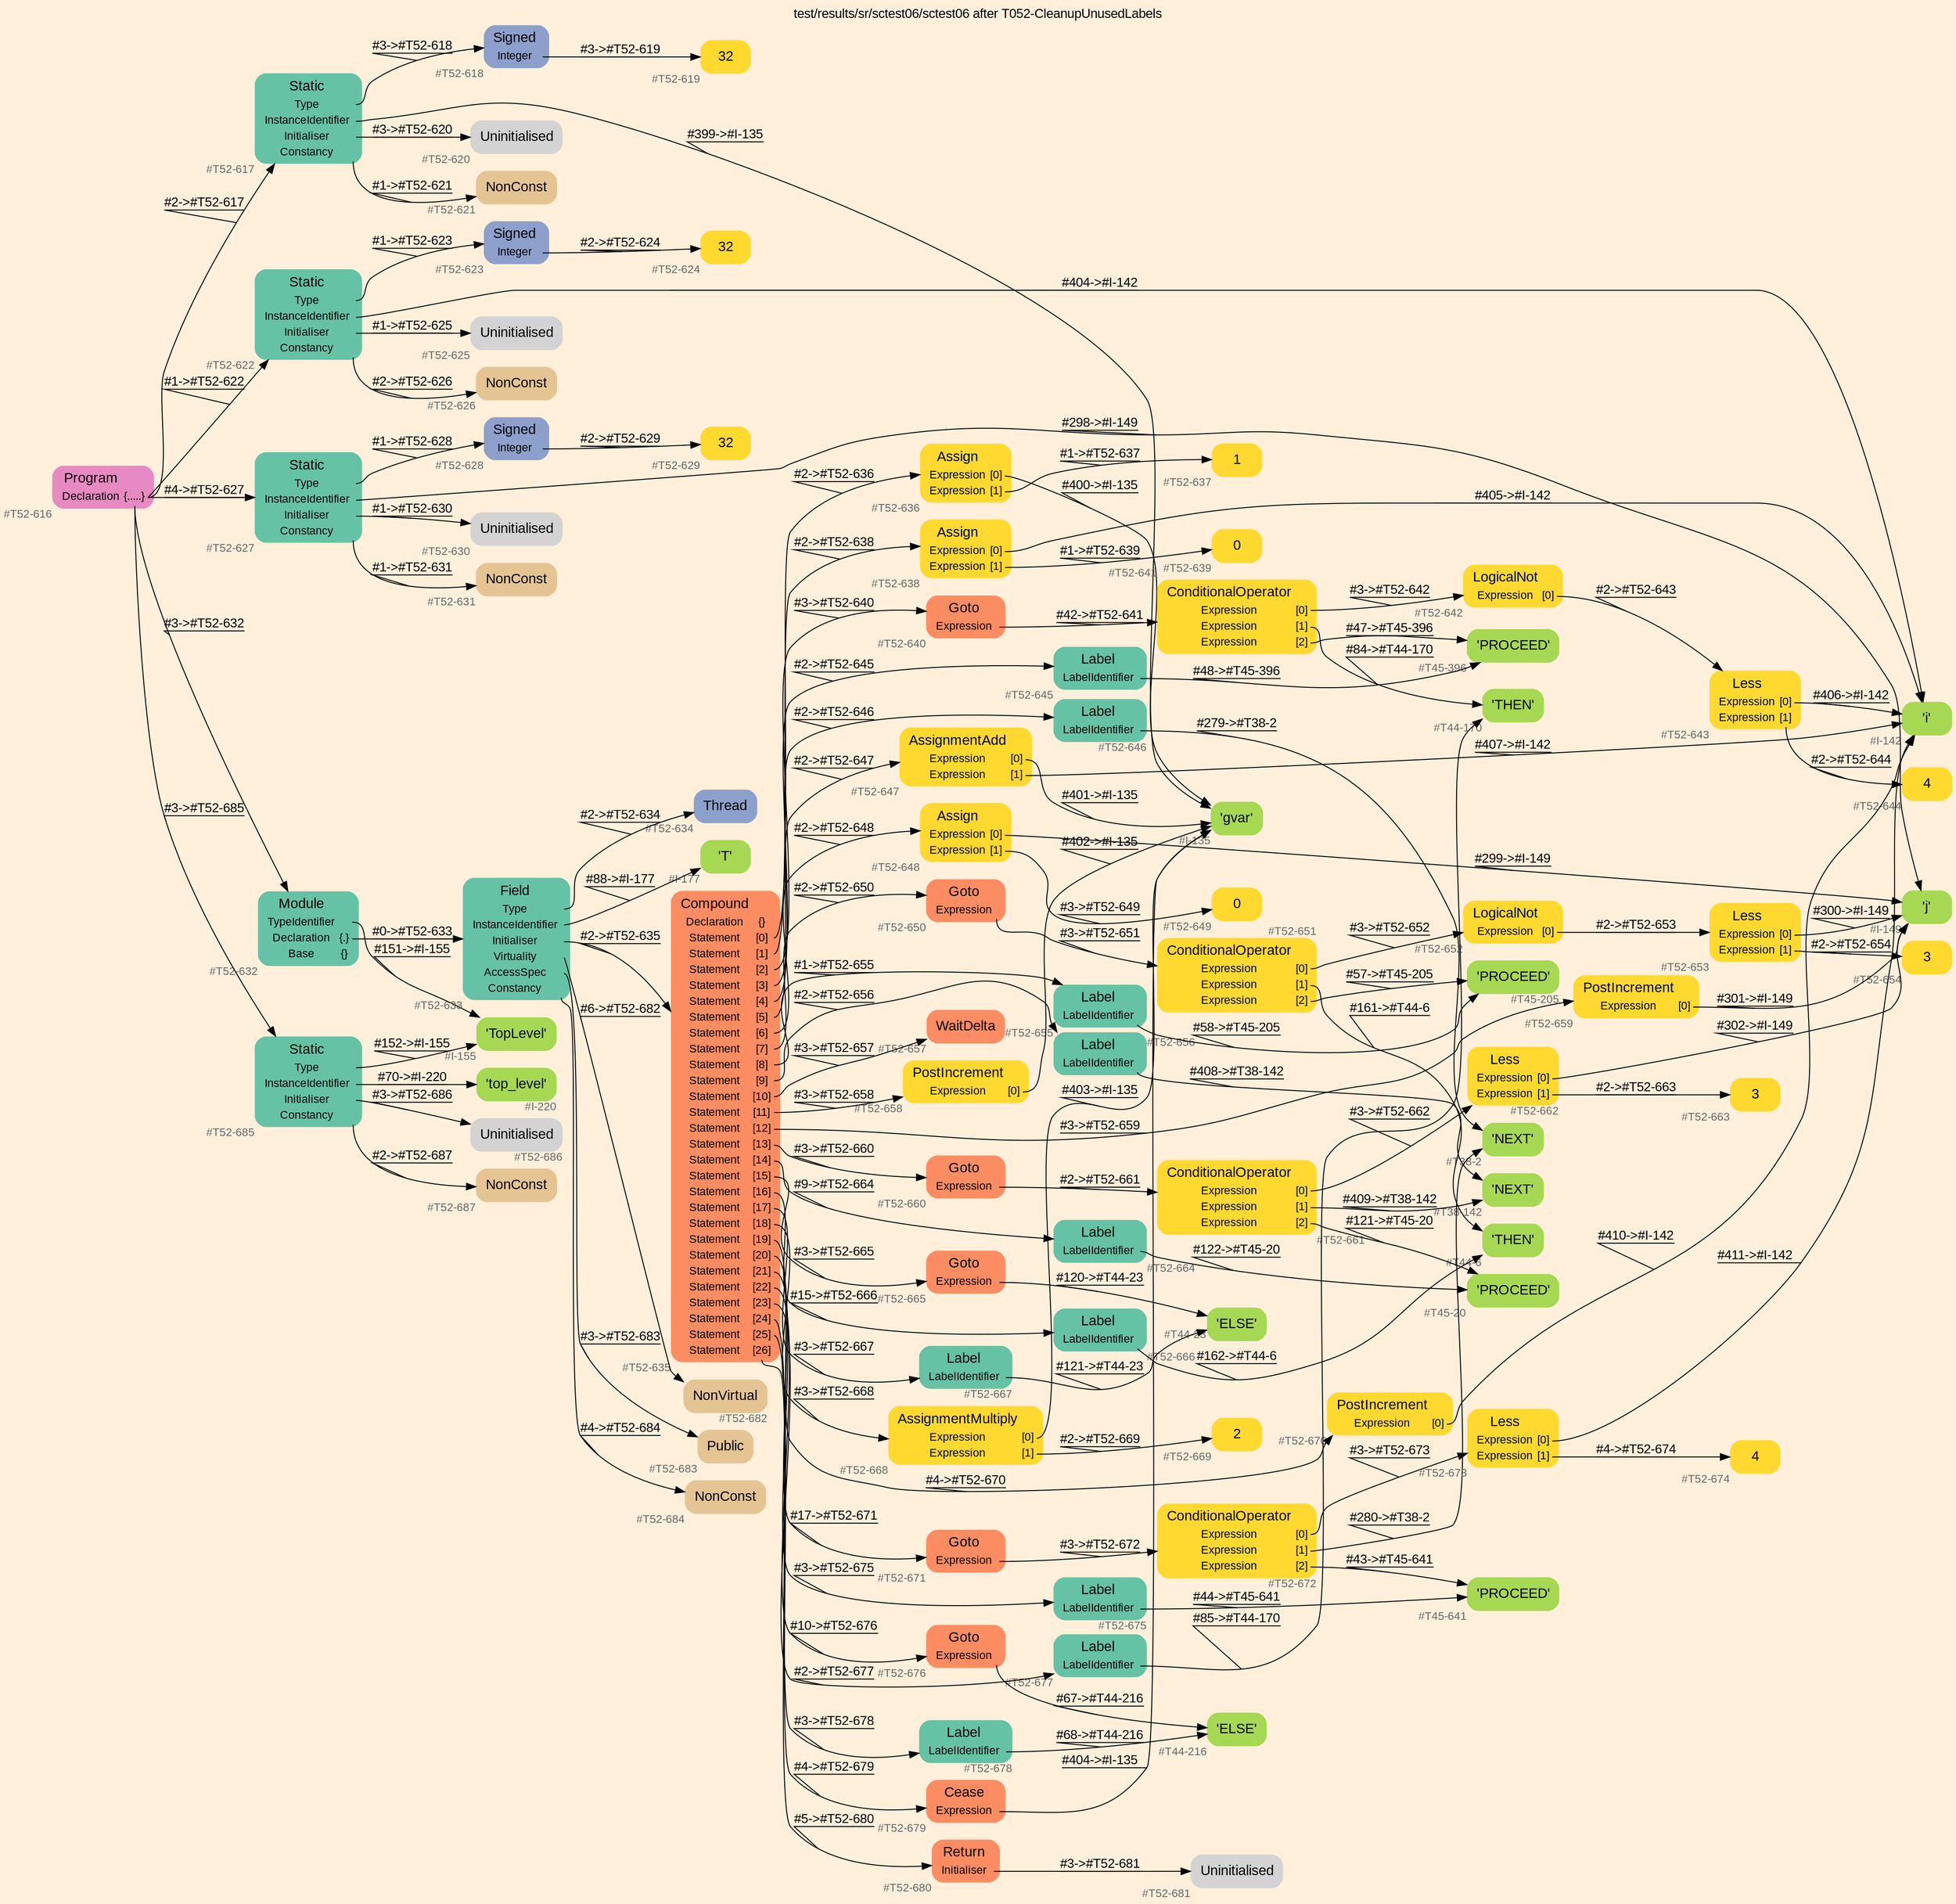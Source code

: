 digraph "test/results/sr/sctest06/sctest06 after T052-CleanupUnusedLabels" {
label = "test/results/sr/sctest06/sctest06 after T052-CleanupUnusedLabels"
labelloc = t
graph [
    rankdir = "LR"
    ranksep = 0.3
    bgcolor = antiquewhite1
    color = black
    fontcolor = black
    fontname = "Arial"
];
node [
    fontname = "Arial"
];
edge [
    fontname = "Arial"
];

// -------------------- node figure --------------------
// -------- block #T52-616 ----------
"#T52-616" [
    fillcolor = "/set28/4"
    xlabel = "#T52-616"
    fontsize = "12"
    fontcolor = grey40
    shape = "plaintext"
    label = <<TABLE BORDER="0" CELLBORDER="0" CELLSPACING="0">
     <TR><TD><FONT COLOR="black" POINT-SIZE="15">Program</FONT></TD></TR>
     <TR><TD><FONT COLOR="black" POINT-SIZE="12">Declaration</FONT></TD><TD PORT="port0"><FONT COLOR="black" POINT-SIZE="12">{.....}</FONT></TD></TR>
    </TABLE>>
    style = "rounded,filled"
];

// -------- block #T52-617 ----------
"#T52-617" [
    fillcolor = "/set28/1"
    xlabel = "#T52-617"
    fontsize = "12"
    fontcolor = grey40
    shape = "plaintext"
    label = <<TABLE BORDER="0" CELLBORDER="0" CELLSPACING="0">
     <TR><TD><FONT COLOR="black" POINT-SIZE="15">Static</FONT></TD></TR>
     <TR><TD><FONT COLOR="black" POINT-SIZE="12">Type</FONT></TD><TD PORT="port0"></TD></TR>
     <TR><TD><FONT COLOR="black" POINT-SIZE="12">InstanceIdentifier</FONT></TD><TD PORT="port1"></TD></TR>
     <TR><TD><FONT COLOR="black" POINT-SIZE="12">Initialiser</FONT></TD><TD PORT="port2"></TD></TR>
     <TR><TD><FONT COLOR="black" POINT-SIZE="12">Constancy</FONT></TD><TD PORT="port3"></TD></TR>
    </TABLE>>
    style = "rounded,filled"
];

// -------- block #T52-618 ----------
"#T52-618" [
    fillcolor = "/set28/3"
    xlabel = "#T52-618"
    fontsize = "12"
    fontcolor = grey40
    shape = "plaintext"
    label = <<TABLE BORDER="0" CELLBORDER="0" CELLSPACING="0">
     <TR><TD><FONT COLOR="black" POINT-SIZE="15">Signed</FONT></TD></TR>
     <TR><TD><FONT COLOR="black" POINT-SIZE="12">Integer</FONT></TD><TD PORT="port0"></TD></TR>
    </TABLE>>
    style = "rounded,filled"
];

// -------- block #T52-619 ----------
"#T52-619" [
    fillcolor = "/set28/6"
    xlabel = "#T52-619"
    fontsize = "12"
    fontcolor = grey40
    shape = "plaintext"
    label = <<TABLE BORDER="0" CELLBORDER="0" CELLSPACING="0">
     <TR><TD><FONT COLOR="black" POINT-SIZE="15">32</FONT></TD></TR>
    </TABLE>>
    style = "rounded,filled"
];

// -------- block #I-135 ----------
"#I-135" [
    fillcolor = "/set28/5"
    xlabel = "#I-135"
    fontsize = "12"
    fontcolor = grey40
    shape = "plaintext"
    label = <<TABLE BORDER="0" CELLBORDER="0" CELLSPACING="0">
     <TR><TD><FONT COLOR="black" POINT-SIZE="15">'gvar'</FONT></TD></TR>
    </TABLE>>
    style = "rounded,filled"
];

// -------- block #T52-620 ----------
"#T52-620" [
    xlabel = "#T52-620"
    fontsize = "12"
    fontcolor = grey40
    shape = "plaintext"
    label = <<TABLE BORDER="0" CELLBORDER="0" CELLSPACING="0">
     <TR><TD><FONT COLOR="black" POINT-SIZE="15">Uninitialised</FONT></TD></TR>
    </TABLE>>
    style = "rounded,filled"
];

// -------- block #T52-621 ----------
"#T52-621" [
    fillcolor = "/set28/7"
    xlabel = "#T52-621"
    fontsize = "12"
    fontcolor = grey40
    shape = "plaintext"
    label = <<TABLE BORDER="0" CELLBORDER="0" CELLSPACING="0">
     <TR><TD><FONT COLOR="black" POINT-SIZE="15">NonConst</FONT></TD></TR>
    </TABLE>>
    style = "rounded,filled"
];

// -------- block #T52-622 ----------
"#T52-622" [
    fillcolor = "/set28/1"
    xlabel = "#T52-622"
    fontsize = "12"
    fontcolor = grey40
    shape = "plaintext"
    label = <<TABLE BORDER="0" CELLBORDER="0" CELLSPACING="0">
     <TR><TD><FONT COLOR="black" POINT-SIZE="15">Static</FONT></TD></TR>
     <TR><TD><FONT COLOR="black" POINT-SIZE="12">Type</FONT></TD><TD PORT="port0"></TD></TR>
     <TR><TD><FONT COLOR="black" POINT-SIZE="12">InstanceIdentifier</FONT></TD><TD PORT="port1"></TD></TR>
     <TR><TD><FONT COLOR="black" POINT-SIZE="12">Initialiser</FONT></TD><TD PORT="port2"></TD></TR>
     <TR><TD><FONT COLOR="black" POINT-SIZE="12">Constancy</FONT></TD><TD PORT="port3"></TD></TR>
    </TABLE>>
    style = "rounded,filled"
];

// -------- block #T52-623 ----------
"#T52-623" [
    fillcolor = "/set28/3"
    xlabel = "#T52-623"
    fontsize = "12"
    fontcolor = grey40
    shape = "plaintext"
    label = <<TABLE BORDER="0" CELLBORDER="0" CELLSPACING="0">
     <TR><TD><FONT COLOR="black" POINT-SIZE="15">Signed</FONT></TD></TR>
     <TR><TD><FONT COLOR="black" POINT-SIZE="12">Integer</FONT></TD><TD PORT="port0"></TD></TR>
    </TABLE>>
    style = "rounded,filled"
];

// -------- block #T52-624 ----------
"#T52-624" [
    fillcolor = "/set28/6"
    xlabel = "#T52-624"
    fontsize = "12"
    fontcolor = grey40
    shape = "plaintext"
    label = <<TABLE BORDER="0" CELLBORDER="0" CELLSPACING="0">
     <TR><TD><FONT COLOR="black" POINT-SIZE="15">32</FONT></TD></TR>
    </TABLE>>
    style = "rounded,filled"
];

// -------- block #I-142 ----------
"#I-142" [
    fillcolor = "/set28/5"
    xlabel = "#I-142"
    fontsize = "12"
    fontcolor = grey40
    shape = "plaintext"
    label = <<TABLE BORDER="0" CELLBORDER="0" CELLSPACING="0">
     <TR><TD><FONT COLOR="black" POINT-SIZE="15">'i'</FONT></TD></TR>
    </TABLE>>
    style = "rounded,filled"
];

// -------- block #T52-625 ----------
"#T52-625" [
    xlabel = "#T52-625"
    fontsize = "12"
    fontcolor = grey40
    shape = "plaintext"
    label = <<TABLE BORDER="0" CELLBORDER="0" CELLSPACING="0">
     <TR><TD><FONT COLOR="black" POINT-SIZE="15">Uninitialised</FONT></TD></TR>
    </TABLE>>
    style = "rounded,filled"
];

// -------- block #T52-626 ----------
"#T52-626" [
    fillcolor = "/set28/7"
    xlabel = "#T52-626"
    fontsize = "12"
    fontcolor = grey40
    shape = "plaintext"
    label = <<TABLE BORDER="0" CELLBORDER="0" CELLSPACING="0">
     <TR><TD><FONT COLOR="black" POINT-SIZE="15">NonConst</FONT></TD></TR>
    </TABLE>>
    style = "rounded,filled"
];

// -------- block #T52-627 ----------
"#T52-627" [
    fillcolor = "/set28/1"
    xlabel = "#T52-627"
    fontsize = "12"
    fontcolor = grey40
    shape = "plaintext"
    label = <<TABLE BORDER="0" CELLBORDER="0" CELLSPACING="0">
     <TR><TD><FONT COLOR="black" POINT-SIZE="15">Static</FONT></TD></TR>
     <TR><TD><FONT COLOR="black" POINT-SIZE="12">Type</FONT></TD><TD PORT="port0"></TD></TR>
     <TR><TD><FONT COLOR="black" POINT-SIZE="12">InstanceIdentifier</FONT></TD><TD PORT="port1"></TD></TR>
     <TR><TD><FONT COLOR="black" POINT-SIZE="12">Initialiser</FONT></TD><TD PORT="port2"></TD></TR>
     <TR><TD><FONT COLOR="black" POINT-SIZE="12">Constancy</FONT></TD><TD PORT="port3"></TD></TR>
    </TABLE>>
    style = "rounded,filled"
];

// -------- block #T52-628 ----------
"#T52-628" [
    fillcolor = "/set28/3"
    xlabel = "#T52-628"
    fontsize = "12"
    fontcolor = grey40
    shape = "plaintext"
    label = <<TABLE BORDER="0" CELLBORDER="0" CELLSPACING="0">
     <TR><TD><FONT COLOR="black" POINT-SIZE="15">Signed</FONT></TD></TR>
     <TR><TD><FONT COLOR="black" POINT-SIZE="12">Integer</FONT></TD><TD PORT="port0"></TD></TR>
    </TABLE>>
    style = "rounded,filled"
];

// -------- block #T52-629 ----------
"#T52-629" [
    fillcolor = "/set28/6"
    xlabel = "#T52-629"
    fontsize = "12"
    fontcolor = grey40
    shape = "plaintext"
    label = <<TABLE BORDER="0" CELLBORDER="0" CELLSPACING="0">
     <TR><TD><FONT COLOR="black" POINT-SIZE="15">32</FONT></TD></TR>
    </TABLE>>
    style = "rounded,filled"
];

// -------- block #I-149 ----------
"#I-149" [
    fillcolor = "/set28/5"
    xlabel = "#I-149"
    fontsize = "12"
    fontcolor = grey40
    shape = "plaintext"
    label = <<TABLE BORDER="0" CELLBORDER="0" CELLSPACING="0">
     <TR><TD><FONT COLOR="black" POINT-SIZE="15">'j'</FONT></TD></TR>
    </TABLE>>
    style = "rounded,filled"
];

// -------- block #T52-630 ----------
"#T52-630" [
    xlabel = "#T52-630"
    fontsize = "12"
    fontcolor = grey40
    shape = "plaintext"
    label = <<TABLE BORDER="0" CELLBORDER="0" CELLSPACING="0">
     <TR><TD><FONT COLOR="black" POINT-SIZE="15">Uninitialised</FONT></TD></TR>
    </TABLE>>
    style = "rounded,filled"
];

// -------- block #T52-631 ----------
"#T52-631" [
    fillcolor = "/set28/7"
    xlabel = "#T52-631"
    fontsize = "12"
    fontcolor = grey40
    shape = "plaintext"
    label = <<TABLE BORDER="0" CELLBORDER="0" CELLSPACING="0">
     <TR><TD><FONT COLOR="black" POINT-SIZE="15">NonConst</FONT></TD></TR>
    </TABLE>>
    style = "rounded,filled"
];

// -------- block #T52-632 ----------
"#T52-632" [
    fillcolor = "/set28/1"
    xlabel = "#T52-632"
    fontsize = "12"
    fontcolor = grey40
    shape = "plaintext"
    label = <<TABLE BORDER="0" CELLBORDER="0" CELLSPACING="0">
     <TR><TD><FONT COLOR="black" POINT-SIZE="15">Module</FONT></TD></TR>
     <TR><TD><FONT COLOR="black" POINT-SIZE="12">TypeIdentifier</FONT></TD><TD PORT="port0"></TD></TR>
     <TR><TD><FONT COLOR="black" POINT-SIZE="12">Declaration</FONT></TD><TD PORT="port1"><FONT COLOR="black" POINT-SIZE="12">{.}</FONT></TD></TR>
     <TR><TD><FONT COLOR="black" POINT-SIZE="12">Base</FONT></TD><TD PORT="port2"><FONT COLOR="black" POINT-SIZE="12">{}</FONT></TD></TR>
    </TABLE>>
    style = "rounded,filled"
];

// -------- block #I-155 ----------
"#I-155" [
    fillcolor = "/set28/5"
    xlabel = "#I-155"
    fontsize = "12"
    fontcolor = grey40
    shape = "plaintext"
    label = <<TABLE BORDER="0" CELLBORDER="0" CELLSPACING="0">
     <TR><TD><FONT COLOR="black" POINT-SIZE="15">'TopLevel'</FONT></TD></TR>
    </TABLE>>
    style = "rounded,filled"
];

// -------- block #T52-633 ----------
"#T52-633" [
    fillcolor = "/set28/1"
    xlabel = "#T52-633"
    fontsize = "12"
    fontcolor = grey40
    shape = "plaintext"
    label = <<TABLE BORDER="0" CELLBORDER="0" CELLSPACING="0">
     <TR><TD><FONT COLOR="black" POINT-SIZE="15">Field</FONT></TD></TR>
     <TR><TD><FONT COLOR="black" POINT-SIZE="12">Type</FONT></TD><TD PORT="port0"></TD></TR>
     <TR><TD><FONT COLOR="black" POINT-SIZE="12">InstanceIdentifier</FONT></TD><TD PORT="port1"></TD></TR>
     <TR><TD><FONT COLOR="black" POINT-SIZE="12">Initialiser</FONT></TD><TD PORT="port2"></TD></TR>
     <TR><TD><FONT COLOR="black" POINT-SIZE="12">Virtuality</FONT></TD><TD PORT="port3"></TD></TR>
     <TR><TD><FONT COLOR="black" POINT-SIZE="12">AccessSpec</FONT></TD><TD PORT="port4"></TD></TR>
     <TR><TD><FONT COLOR="black" POINT-SIZE="12">Constancy</FONT></TD><TD PORT="port5"></TD></TR>
    </TABLE>>
    style = "rounded,filled"
];

// -------- block #T52-634 ----------
"#T52-634" [
    fillcolor = "/set28/3"
    xlabel = "#T52-634"
    fontsize = "12"
    fontcolor = grey40
    shape = "plaintext"
    label = <<TABLE BORDER="0" CELLBORDER="0" CELLSPACING="0">
     <TR><TD><FONT COLOR="black" POINT-SIZE="15">Thread</FONT></TD></TR>
    </TABLE>>
    style = "rounded,filled"
];

// -------- block #I-177 ----------
"#I-177" [
    fillcolor = "/set28/5"
    xlabel = "#I-177"
    fontsize = "12"
    fontcolor = grey40
    shape = "plaintext"
    label = <<TABLE BORDER="0" CELLBORDER="0" CELLSPACING="0">
     <TR><TD><FONT COLOR="black" POINT-SIZE="15">'T'</FONT></TD></TR>
    </TABLE>>
    style = "rounded,filled"
];

// -------- block #T52-635 ----------
"#T52-635" [
    fillcolor = "/set28/2"
    xlabel = "#T52-635"
    fontsize = "12"
    fontcolor = grey40
    shape = "plaintext"
    label = <<TABLE BORDER="0" CELLBORDER="0" CELLSPACING="0">
     <TR><TD><FONT COLOR="black" POINT-SIZE="15">Compound</FONT></TD></TR>
     <TR><TD><FONT COLOR="black" POINT-SIZE="12">Declaration</FONT></TD><TD PORT="port0"><FONT COLOR="black" POINT-SIZE="12">{}</FONT></TD></TR>
     <TR><TD><FONT COLOR="black" POINT-SIZE="12">Statement</FONT></TD><TD PORT="port1"><FONT COLOR="black" POINT-SIZE="12">[0]</FONT></TD></TR>
     <TR><TD><FONT COLOR="black" POINT-SIZE="12">Statement</FONT></TD><TD PORT="port2"><FONT COLOR="black" POINT-SIZE="12">[1]</FONT></TD></TR>
     <TR><TD><FONT COLOR="black" POINT-SIZE="12">Statement</FONT></TD><TD PORT="port3"><FONT COLOR="black" POINT-SIZE="12">[2]</FONT></TD></TR>
     <TR><TD><FONT COLOR="black" POINT-SIZE="12">Statement</FONT></TD><TD PORT="port4"><FONT COLOR="black" POINT-SIZE="12">[3]</FONT></TD></TR>
     <TR><TD><FONT COLOR="black" POINT-SIZE="12">Statement</FONT></TD><TD PORT="port5"><FONT COLOR="black" POINT-SIZE="12">[4]</FONT></TD></TR>
     <TR><TD><FONT COLOR="black" POINT-SIZE="12">Statement</FONT></TD><TD PORT="port6"><FONT COLOR="black" POINT-SIZE="12">[5]</FONT></TD></TR>
     <TR><TD><FONT COLOR="black" POINT-SIZE="12">Statement</FONT></TD><TD PORT="port7"><FONT COLOR="black" POINT-SIZE="12">[6]</FONT></TD></TR>
     <TR><TD><FONT COLOR="black" POINT-SIZE="12">Statement</FONT></TD><TD PORT="port8"><FONT COLOR="black" POINT-SIZE="12">[7]</FONT></TD></TR>
     <TR><TD><FONT COLOR="black" POINT-SIZE="12">Statement</FONT></TD><TD PORT="port9"><FONT COLOR="black" POINT-SIZE="12">[8]</FONT></TD></TR>
     <TR><TD><FONT COLOR="black" POINT-SIZE="12">Statement</FONT></TD><TD PORT="port10"><FONT COLOR="black" POINT-SIZE="12">[9]</FONT></TD></TR>
     <TR><TD><FONT COLOR="black" POINT-SIZE="12">Statement</FONT></TD><TD PORT="port11"><FONT COLOR="black" POINT-SIZE="12">[10]</FONT></TD></TR>
     <TR><TD><FONT COLOR="black" POINT-SIZE="12">Statement</FONT></TD><TD PORT="port12"><FONT COLOR="black" POINT-SIZE="12">[11]</FONT></TD></TR>
     <TR><TD><FONT COLOR="black" POINT-SIZE="12">Statement</FONT></TD><TD PORT="port13"><FONT COLOR="black" POINT-SIZE="12">[12]</FONT></TD></TR>
     <TR><TD><FONT COLOR="black" POINT-SIZE="12">Statement</FONT></TD><TD PORT="port14"><FONT COLOR="black" POINT-SIZE="12">[13]</FONT></TD></TR>
     <TR><TD><FONT COLOR="black" POINT-SIZE="12">Statement</FONT></TD><TD PORT="port15"><FONT COLOR="black" POINT-SIZE="12">[14]</FONT></TD></TR>
     <TR><TD><FONT COLOR="black" POINT-SIZE="12">Statement</FONT></TD><TD PORT="port16"><FONT COLOR="black" POINT-SIZE="12">[15]</FONT></TD></TR>
     <TR><TD><FONT COLOR="black" POINT-SIZE="12">Statement</FONT></TD><TD PORT="port17"><FONT COLOR="black" POINT-SIZE="12">[16]</FONT></TD></TR>
     <TR><TD><FONT COLOR="black" POINT-SIZE="12">Statement</FONT></TD><TD PORT="port18"><FONT COLOR="black" POINT-SIZE="12">[17]</FONT></TD></TR>
     <TR><TD><FONT COLOR="black" POINT-SIZE="12">Statement</FONT></TD><TD PORT="port19"><FONT COLOR="black" POINT-SIZE="12">[18]</FONT></TD></TR>
     <TR><TD><FONT COLOR="black" POINT-SIZE="12">Statement</FONT></TD><TD PORT="port20"><FONT COLOR="black" POINT-SIZE="12">[19]</FONT></TD></TR>
     <TR><TD><FONT COLOR="black" POINT-SIZE="12">Statement</FONT></TD><TD PORT="port21"><FONT COLOR="black" POINT-SIZE="12">[20]</FONT></TD></TR>
     <TR><TD><FONT COLOR="black" POINT-SIZE="12">Statement</FONT></TD><TD PORT="port22"><FONT COLOR="black" POINT-SIZE="12">[21]</FONT></TD></TR>
     <TR><TD><FONT COLOR="black" POINT-SIZE="12">Statement</FONT></TD><TD PORT="port23"><FONT COLOR="black" POINT-SIZE="12">[22]</FONT></TD></TR>
     <TR><TD><FONT COLOR="black" POINT-SIZE="12">Statement</FONT></TD><TD PORT="port24"><FONT COLOR="black" POINT-SIZE="12">[23]</FONT></TD></TR>
     <TR><TD><FONT COLOR="black" POINT-SIZE="12">Statement</FONT></TD><TD PORT="port25"><FONT COLOR="black" POINT-SIZE="12">[24]</FONT></TD></TR>
     <TR><TD><FONT COLOR="black" POINT-SIZE="12">Statement</FONT></TD><TD PORT="port26"><FONT COLOR="black" POINT-SIZE="12">[25]</FONT></TD></TR>
     <TR><TD><FONT COLOR="black" POINT-SIZE="12">Statement</FONT></TD><TD PORT="port27"><FONT COLOR="black" POINT-SIZE="12">[26]</FONT></TD></TR>
    </TABLE>>
    style = "rounded,filled"
];

// -------- block #T52-636 ----------
"#T52-636" [
    fillcolor = "/set28/6"
    xlabel = "#T52-636"
    fontsize = "12"
    fontcolor = grey40
    shape = "plaintext"
    label = <<TABLE BORDER="0" CELLBORDER="0" CELLSPACING="0">
     <TR><TD><FONT COLOR="black" POINT-SIZE="15">Assign</FONT></TD></TR>
     <TR><TD><FONT COLOR="black" POINT-SIZE="12">Expression</FONT></TD><TD PORT="port0"><FONT COLOR="black" POINT-SIZE="12">[0]</FONT></TD></TR>
     <TR><TD><FONT COLOR="black" POINT-SIZE="12">Expression</FONT></TD><TD PORT="port1"><FONT COLOR="black" POINT-SIZE="12">[1]</FONT></TD></TR>
    </TABLE>>
    style = "rounded,filled"
];

// -------- block #T52-637 ----------
"#T52-637" [
    fillcolor = "/set28/6"
    xlabel = "#T52-637"
    fontsize = "12"
    fontcolor = grey40
    shape = "plaintext"
    label = <<TABLE BORDER="0" CELLBORDER="0" CELLSPACING="0">
     <TR><TD><FONT COLOR="black" POINT-SIZE="15">1</FONT></TD></TR>
    </TABLE>>
    style = "rounded,filled"
];

// -------- block #T52-638 ----------
"#T52-638" [
    fillcolor = "/set28/6"
    xlabel = "#T52-638"
    fontsize = "12"
    fontcolor = grey40
    shape = "plaintext"
    label = <<TABLE BORDER="0" CELLBORDER="0" CELLSPACING="0">
     <TR><TD><FONT COLOR="black" POINT-SIZE="15">Assign</FONT></TD></TR>
     <TR><TD><FONT COLOR="black" POINT-SIZE="12">Expression</FONT></TD><TD PORT="port0"><FONT COLOR="black" POINT-SIZE="12">[0]</FONT></TD></TR>
     <TR><TD><FONT COLOR="black" POINT-SIZE="12">Expression</FONT></TD><TD PORT="port1"><FONT COLOR="black" POINT-SIZE="12">[1]</FONT></TD></TR>
    </TABLE>>
    style = "rounded,filled"
];

// -------- block #T52-639 ----------
"#T52-639" [
    fillcolor = "/set28/6"
    xlabel = "#T52-639"
    fontsize = "12"
    fontcolor = grey40
    shape = "plaintext"
    label = <<TABLE BORDER="0" CELLBORDER="0" CELLSPACING="0">
     <TR><TD><FONT COLOR="black" POINT-SIZE="15">0</FONT></TD></TR>
    </TABLE>>
    style = "rounded,filled"
];

// -------- block #T52-640 ----------
"#T52-640" [
    fillcolor = "/set28/2"
    xlabel = "#T52-640"
    fontsize = "12"
    fontcolor = grey40
    shape = "plaintext"
    label = <<TABLE BORDER="0" CELLBORDER="0" CELLSPACING="0">
     <TR><TD><FONT COLOR="black" POINT-SIZE="15">Goto</FONT></TD></TR>
     <TR><TD><FONT COLOR="black" POINT-SIZE="12">Expression</FONT></TD><TD PORT="port0"></TD></TR>
    </TABLE>>
    style = "rounded,filled"
];

// -------- block #T52-641 ----------
"#T52-641" [
    fillcolor = "/set28/6"
    xlabel = "#T52-641"
    fontsize = "12"
    fontcolor = grey40
    shape = "plaintext"
    label = <<TABLE BORDER="0" CELLBORDER="0" CELLSPACING="0">
     <TR><TD><FONT COLOR="black" POINT-SIZE="15">ConditionalOperator</FONT></TD></TR>
     <TR><TD><FONT COLOR="black" POINT-SIZE="12">Expression</FONT></TD><TD PORT="port0"><FONT COLOR="black" POINT-SIZE="12">[0]</FONT></TD></TR>
     <TR><TD><FONT COLOR="black" POINT-SIZE="12">Expression</FONT></TD><TD PORT="port1"><FONT COLOR="black" POINT-SIZE="12">[1]</FONT></TD></TR>
     <TR><TD><FONT COLOR="black" POINT-SIZE="12">Expression</FONT></TD><TD PORT="port2"><FONT COLOR="black" POINT-SIZE="12">[2]</FONT></TD></TR>
    </TABLE>>
    style = "rounded,filled"
];

// -------- block #T52-642 ----------
"#T52-642" [
    fillcolor = "/set28/6"
    xlabel = "#T52-642"
    fontsize = "12"
    fontcolor = grey40
    shape = "plaintext"
    label = <<TABLE BORDER="0" CELLBORDER="0" CELLSPACING="0">
     <TR><TD><FONT COLOR="black" POINT-SIZE="15">LogicalNot</FONT></TD></TR>
     <TR><TD><FONT COLOR="black" POINT-SIZE="12">Expression</FONT></TD><TD PORT="port0"><FONT COLOR="black" POINT-SIZE="12">[0]</FONT></TD></TR>
    </TABLE>>
    style = "rounded,filled"
];

// -------- block #T52-643 ----------
"#T52-643" [
    fillcolor = "/set28/6"
    xlabel = "#T52-643"
    fontsize = "12"
    fontcolor = grey40
    shape = "plaintext"
    label = <<TABLE BORDER="0" CELLBORDER="0" CELLSPACING="0">
     <TR><TD><FONT COLOR="black" POINT-SIZE="15">Less</FONT></TD></TR>
     <TR><TD><FONT COLOR="black" POINT-SIZE="12">Expression</FONT></TD><TD PORT="port0"><FONT COLOR="black" POINT-SIZE="12">[0]</FONT></TD></TR>
     <TR><TD><FONT COLOR="black" POINT-SIZE="12">Expression</FONT></TD><TD PORT="port1"><FONT COLOR="black" POINT-SIZE="12">[1]</FONT></TD></TR>
    </TABLE>>
    style = "rounded,filled"
];

// -------- block #T52-644 ----------
"#T52-644" [
    fillcolor = "/set28/6"
    xlabel = "#T52-644"
    fontsize = "12"
    fontcolor = grey40
    shape = "plaintext"
    label = <<TABLE BORDER="0" CELLBORDER="0" CELLSPACING="0">
     <TR><TD><FONT COLOR="black" POINT-SIZE="15">4</FONT></TD></TR>
    </TABLE>>
    style = "rounded,filled"
];

// -------- block #T44-170 ----------
"#T44-170" [
    fillcolor = "/set28/5"
    xlabel = "#T44-170"
    fontsize = "12"
    fontcolor = grey40
    shape = "plaintext"
    label = <<TABLE BORDER="0" CELLBORDER="0" CELLSPACING="0">
     <TR><TD><FONT COLOR="black" POINT-SIZE="15">'THEN'</FONT></TD></TR>
    </TABLE>>
    style = "rounded,filled"
];

// -------- block #T45-396 ----------
"#T45-396" [
    fillcolor = "/set28/5"
    xlabel = "#T45-396"
    fontsize = "12"
    fontcolor = grey40
    shape = "plaintext"
    label = <<TABLE BORDER="0" CELLBORDER="0" CELLSPACING="0">
     <TR><TD><FONT COLOR="black" POINT-SIZE="15">'PROCEED'</FONT></TD></TR>
    </TABLE>>
    style = "rounded,filled"
];

// -------- block #T52-645 ----------
"#T52-645" [
    fillcolor = "/set28/1"
    xlabel = "#T52-645"
    fontsize = "12"
    fontcolor = grey40
    shape = "plaintext"
    label = <<TABLE BORDER="0" CELLBORDER="0" CELLSPACING="0">
     <TR><TD><FONT COLOR="black" POINT-SIZE="15">Label</FONT></TD></TR>
     <TR><TD><FONT COLOR="black" POINT-SIZE="12">LabelIdentifier</FONT></TD><TD PORT="port0"></TD></TR>
    </TABLE>>
    style = "rounded,filled"
];

// -------- block #T52-646 ----------
"#T52-646" [
    fillcolor = "/set28/1"
    xlabel = "#T52-646"
    fontsize = "12"
    fontcolor = grey40
    shape = "plaintext"
    label = <<TABLE BORDER="0" CELLBORDER="0" CELLSPACING="0">
     <TR><TD><FONT COLOR="black" POINT-SIZE="15">Label</FONT></TD></TR>
     <TR><TD><FONT COLOR="black" POINT-SIZE="12">LabelIdentifier</FONT></TD><TD PORT="port0"></TD></TR>
    </TABLE>>
    style = "rounded,filled"
];

// -------- block #T38-2 ----------
"#T38-2" [
    fillcolor = "/set28/5"
    xlabel = "#T38-2"
    fontsize = "12"
    fontcolor = grey40
    shape = "plaintext"
    label = <<TABLE BORDER="0" CELLBORDER="0" CELLSPACING="0">
     <TR><TD><FONT COLOR="black" POINT-SIZE="15">'NEXT'</FONT></TD></TR>
    </TABLE>>
    style = "rounded,filled"
];

// -------- block #T52-647 ----------
"#T52-647" [
    fillcolor = "/set28/6"
    xlabel = "#T52-647"
    fontsize = "12"
    fontcolor = grey40
    shape = "plaintext"
    label = <<TABLE BORDER="0" CELLBORDER="0" CELLSPACING="0">
     <TR><TD><FONT COLOR="black" POINT-SIZE="15">AssignmentAdd</FONT></TD></TR>
     <TR><TD><FONT COLOR="black" POINT-SIZE="12">Expression</FONT></TD><TD PORT="port0"><FONT COLOR="black" POINT-SIZE="12">[0]</FONT></TD></TR>
     <TR><TD><FONT COLOR="black" POINT-SIZE="12">Expression</FONT></TD><TD PORT="port1"><FONT COLOR="black" POINT-SIZE="12">[1]</FONT></TD></TR>
    </TABLE>>
    style = "rounded,filled"
];

// -------- block #T52-648 ----------
"#T52-648" [
    fillcolor = "/set28/6"
    xlabel = "#T52-648"
    fontsize = "12"
    fontcolor = grey40
    shape = "plaintext"
    label = <<TABLE BORDER="0" CELLBORDER="0" CELLSPACING="0">
     <TR><TD><FONT COLOR="black" POINT-SIZE="15">Assign</FONT></TD></TR>
     <TR><TD><FONT COLOR="black" POINT-SIZE="12">Expression</FONT></TD><TD PORT="port0"><FONT COLOR="black" POINT-SIZE="12">[0]</FONT></TD></TR>
     <TR><TD><FONT COLOR="black" POINT-SIZE="12">Expression</FONT></TD><TD PORT="port1"><FONT COLOR="black" POINT-SIZE="12">[1]</FONT></TD></TR>
    </TABLE>>
    style = "rounded,filled"
];

// -------- block #T52-649 ----------
"#T52-649" [
    fillcolor = "/set28/6"
    xlabel = "#T52-649"
    fontsize = "12"
    fontcolor = grey40
    shape = "plaintext"
    label = <<TABLE BORDER="0" CELLBORDER="0" CELLSPACING="0">
     <TR><TD><FONT COLOR="black" POINT-SIZE="15">0</FONT></TD></TR>
    </TABLE>>
    style = "rounded,filled"
];

// -------- block #T52-650 ----------
"#T52-650" [
    fillcolor = "/set28/2"
    xlabel = "#T52-650"
    fontsize = "12"
    fontcolor = grey40
    shape = "plaintext"
    label = <<TABLE BORDER="0" CELLBORDER="0" CELLSPACING="0">
     <TR><TD><FONT COLOR="black" POINT-SIZE="15">Goto</FONT></TD></TR>
     <TR><TD><FONT COLOR="black" POINT-SIZE="12">Expression</FONT></TD><TD PORT="port0"></TD></TR>
    </TABLE>>
    style = "rounded,filled"
];

// -------- block #T52-651 ----------
"#T52-651" [
    fillcolor = "/set28/6"
    xlabel = "#T52-651"
    fontsize = "12"
    fontcolor = grey40
    shape = "plaintext"
    label = <<TABLE BORDER="0" CELLBORDER="0" CELLSPACING="0">
     <TR><TD><FONT COLOR="black" POINT-SIZE="15">ConditionalOperator</FONT></TD></TR>
     <TR><TD><FONT COLOR="black" POINT-SIZE="12">Expression</FONT></TD><TD PORT="port0"><FONT COLOR="black" POINT-SIZE="12">[0]</FONT></TD></TR>
     <TR><TD><FONT COLOR="black" POINT-SIZE="12">Expression</FONT></TD><TD PORT="port1"><FONT COLOR="black" POINT-SIZE="12">[1]</FONT></TD></TR>
     <TR><TD><FONT COLOR="black" POINT-SIZE="12">Expression</FONT></TD><TD PORT="port2"><FONT COLOR="black" POINT-SIZE="12">[2]</FONT></TD></TR>
    </TABLE>>
    style = "rounded,filled"
];

// -------- block #T52-652 ----------
"#T52-652" [
    fillcolor = "/set28/6"
    xlabel = "#T52-652"
    fontsize = "12"
    fontcolor = grey40
    shape = "plaintext"
    label = <<TABLE BORDER="0" CELLBORDER="0" CELLSPACING="0">
     <TR><TD><FONT COLOR="black" POINT-SIZE="15">LogicalNot</FONT></TD></TR>
     <TR><TD><FONT COLOR="black" POINT-SIZE="12">Expression</FONT></TD><TD PORT="port0"><FONT COLOR="black" POINT-SIZE="12">[0]</FONT></TD></TR>
    </TABLE>>
    style = "rounded,filled"
];

// -------- block #T52-653 ----------
"#T52-653" [
    fillcolor = "/set28/6"
    xlabel = "#T52-653"
    fontsize = "12"
    fontcolor = grey40
    shape = "plaintext"
    label = <<TABLE BORDER="0" CELLBORDER="0" CELLSPACING="0">
     <TR><TD><FONT COLOR="black" POINT-SIZE="15">Less</FONT></TD></TR>
     <TR><TD><FONT COLOR="black" POINT-SIZE="12">Expression</FONT></TD><TD PORT="port0"><FONT COLOR="black" POINT-SIZE="12">[0]</FONT></TD></TR>
     <TR><TD><FONT COLOR="black" POINT-SIZE="12">Expression</FONT></TD><TD PORT="port1"><FONT COLOR="black" POINT-SIZE="12">[1]</FONT></TD></TR>
    </TABLE>>
    style = "rounded,filled"
];

// -------- block #T52-654 ----------
"#T52-654" [
    fillcolor = "/set28/6"
    xlabel = "#T52-654"
    fontsize = "12"
    fontcolor = grey40
    shape = "plaintext"
    label = <<TABLE BORDER="0" CELLBORDER="0" CELLSPACING="0">
     <TR><TD><FONT COLOR="black" POINT-SIZE="15">3</FONT></TD></TR>
    </TABLE>>
    style = "rounded,filled"
];

// -------- block #T44-6 ----------
"#T44-6" [
    fillcolor = "/set28/5"
    xlabel = "#T44-6"
    fontsize = "12"
    fontcolor = grey40
    shape = "plaintext"
    label = <<TABLE BORDER="0" CELLBORDER="0" CELLSPACING="0">
     <TR><TD><FONT COLOR="black" POINT-SIZE="15">'THEN'</FONT></TD></TR>
    </TABLE>>
    style = "rounded,filled"
];

// -------- block #T45-205 ----------
"#T45-205" [
    fillcolor = "/set28/5"
    xlabel = "#T45-205"
    fontsize = "12"
    fontcolor = grey40
    shape = "plaintext"
    label = <<TABLE BORDER="0" CELLBORDER="0" CELLSPACING="0">
     <TR><TD><FONT COLOR="black" POINT-SIZE="15">'PROCEED'</FONT></TD></TR>
    </TABLE>>
    style = "rounded,filled"
];

// -------- block #T52-655 ----------
"#T52-655" [
    fillcolor = "/set28/1"
    xlabel = "#T52-655"
    fontsize = "12"
    fontcolor = grey40
    shape = "plaintext"
    label = <<TABLE BORDER="0" CELLBORDER="0" CELLSPACING="0">
     <TR><TD><FONT COLOR="black" POINT-SIZE="15">Label</FONT></TD></TR>
     <TR><TD><FONT COLOR="black" POINT-SIZE="12">LabelIdentifier</FONT></TD><TD PORT="port0"></TD></TR>
    </TABLE>>
    style = "rounded,filled"
];

// -------- block #T52-656 ----------
"#T52-656" [
    fillcolor = "/set28/1"
    xlabel = "#T52-656"
    fontsize = "12"
    fontcolor = grey40
    shape = "plaintext"
    label = <<TABLE BORDER="0" CELLBORDER="0" CELLSPACING="0">
     <TR><TD><FONT COLOR="black" POINT-SIZE="15">Label</FONT></TD></TR>
     <TR><TD><FONT COLOR="black" POINT-SIZE="12">LabelIdentifier</FONT></TD><TD PORT="port0"></TD></TR>
    </TABLE>>
    style = "rounded,filled"
];

// -------- block #T38-142 ----------
"#T38-142" [
    fillcolor = "/set28/5"
    xlabel = "#T38-142"
    fontsize = "12"
    fontcolor = grey40
    shape = "plaintext"
    label = <<TABLE BORDER="0" CELLBORDER="0" CELLSPACING="0">
     <TR><TD><FONT COLOR="black" POINT-SIZE="15">'NEXT'</FONT></TD></TR>
    </TABLE>>
    style = "rounded,filled"
];

// -------- block #T52-657 ----------
"#T52-657" [
    fillcolor = "/set28/2"
    xlabel = "#T52-657"
    fontsize = "12"
    fontcolor = grey40
    shape = "plaintext"
    label = <<TABLE BORDER="0" CELLBORDER="0" CELLSPACING="0">
     <TR><TD><FONT COLOR="black" POINT-SIZE="15">WaitDelta</FONT></TD></TR>
    </TABLE>>
    style = "rounded,filled"
];

// -------- block #T52-658 ----------
"#T52-658" [
    fillcolor = "/set28/6"
    xlabel = "#T52-658"
    fontsize = "12"
    fontcolor = grey40
    shape = "plaintext"
    label = <<TABLE BORDER="0" CELLBORDER="0" CELLSPACING="0">
     <TR><TD><FONT COLOR="black" POINT-SIZE="15">PostIncrement</FONT></TD></TR>
     <TR><TD><FONT COLOR="black" POINT-SIZE="12">Expression</FONT></TD><TD PORT="port0"><FONT COLOR="black" POINT-SIZE="12">[0]</FONT></TD></TR>
    </TABLE>>
    style = "rounded,filled"
];

// -------- block #T52-659 ----------
"#T52-659" [
    fillcolor = "/set28/6"
    xlabel = "#T52-659"
    fontsize = "12"
    fontcolor = grey40
    shape = "plaintext"
    label = <<TABLE BORDER="0" CELLBORDER="0" CELLSPACING="0">
     <TR><TD><FONT COLOR="black" POINT-SIZE="15">PostIncrement</FONT></TD></TR>
     <TR><TD><FONT COLOR="black" POINT-SIZE="12">Expression</FONT></TD><TD PORT="port0"><FONT COLOR="black" POINT-SIZE="12">[0]</FONT></TD></TR>
    </TABLE>>
    style = "rounded,filled"
];

// -------- block #T52-660 ----------
"#T52-660" [
    fillcolor = "/set28/2"
    xlabel = "#T52-660"
    fontsize = "12"
    fontcolor = grey40
    shape = "plaintext"
    label = <<TABLE BORDER="0" CELLBORDER="0" CELLSPACING="0">
     <TR><TD><FONT COLOR="black" POINT-SIZE="15">Goto</FONT></TD></TR>
     <TR><TD><FONT COLOR="black" POINT-SIZE="12">Expression</FONT></TD><TD PORT="port0"></TD></TR>
    </TABLE>>
    style = "rounded,filled"
];

// -------- block #T52-661 ----------
"#T52-661" [
    fillcolor = "/set28/6"
    xlabel = "#T52-661"
    fontsize = "12"
    fontcolor = grey40
    shape = "plaintext"
    label = <<TABLE BORDER="0" CELLBORDER="0" CELLSPACING="0">
     <TR><TD><FONT COLOR="black" POINT-SIZE="15">ConditionalOperator</FONT></TD></TR>
     <TR><TD><FONT COLOR="black" POINT-SIZE="12">Expression</FONT></TD><TD PORT="port0"><FONT COLOR="black" POINT-SIZE="12">[0]</FONT></TD></TR>
     <TR><TD><FONT COLOR="black" POINT-SIZE="12">Expression</FONT></TD><TD PORT="port1"><FONT COLOR="black" POINT-SIZE="12">[1]</FONT></TD></TR>
     <TR><TD><FONT COLOR="black" POINT-SIZE="12">Expression</FONT></TD><TD PORT="port2"><FONT COLOR="black" POINT-SIZE="12">[2]</FONT></TD></TR>
    </TABLE>>
    style = "rounded,filled"
];

// -------- block #T52-662 ----------
"#T52-662" [
    fillcolor = "/set28/6"
    xlabel = "#T52-662"
    fontsize = "12"
    fontcolor = grey40
    shape = "plaintext"
    label = <<TABLE BORDER="0" CELLBORDER="0" CELLSPACING="0">
     <TR><TD><FONT COLOR="black" POINT-SIZE="15">Less</FONT></TD></TR>
     <TR><TD><FONT COLOR="black" POINT-SIZE="12">Expression</FONT></TD><TD PORT="port0"><FONT COLOR="black" POINT-SIZE="12">[0]</FONT></TD></TR>
     <TR><TD><FONT COLOR="black" POINT-SIZE="12">Expression</FONT></TD><TD PORT="port1"><FONT COLOR="black" POINT-SIZE="12">[1]</FONT></TD></TR>
    </TABLE>>
    style = "rounded,filled"
];

// -------- block #T52-663 ----------
"#T52-663" [
    fillcolor = "/set28/6"
    xlabel = "#T52-663"
    fontsize = "12"
    fontcolor = grey40
    shape = "plaintext"
    label = <<TABLE BORDER="0" CELLBORDER="0" CELLSPACING="0">
     <TR><TD><FONT COLOR="black" POINT-SIZE="15">3</FONT></TD></TR>
    </TABLE>>
    style = "rounded,filled"
];

// -------- block #T45-20 ----------
"#T45-20" [
    fillcolor = "/set28/5"
    xlabel = "#T45-20"
    fontsize = "12"
    fontcolor = grey40
    shape = "plaintext"
    label = <<TABLE BORDER="0" CELLBORDER="0" CELLSPACING="0">
     <TR><TD><FONT COLOR="black" POINT-SIZE="15">'PROCEED'</FONT></TD></TR>
    </TABLE>>
    style = "rounded,filled"
];

// -------- block #T52-664 ----------
"#T52-664" [
    fillcolor = "/set28/1"
    xlabel = "#T52-664"
    fontsize = "12"
    fontcolor = grey40
    shape = "plaintext"
    label = <<TABLE BORDER="0" CELLBORDER="0" CELLSPACING="0">
     <TR><TD><FONT COLOR="black" POINT-SIZE="15">Label</FONT></TD></TR>
     <TR><TD><FONT COLOR="black" POINT-SIZE="12">LabelIdentifier</FONT></TD><TD PORT="port0"></TD></TR>
    </TABLE>>
    style = "rounded,filled"
];

// -------- block #T52-665 ----------
"#T52-665" [
    fillcolor = "/set28/2"
    xlabel = "#T52-665"
    fontsize = "12"
    fontcolor = grey40
    shape = "plaintext"
    label = <<TABLE BORDER="0" CELLBORDER="0" CELLSPACING="0">
     <TR><TD><FONT COLOR="black" POINT-SIZE="15">Goto</FONT></TD></TR>
     <TR><TD><FONT COLOR="black" POINT-SIZE="12">Expression</FONT></TD><TD PORT="port0"></TD></TR>
    </TABLE>>
    style = "rounded,filled"
];

// -------- block #T44-23 ----------
"#T44-23" [
    fillcolor = "/set28/5"
    xlabel = "#T44-23"
    fontsize = "12"
    fontcolor = grey40
    shape = "plaintext"
    label = <<TABLE BORDER="0" CELLBORDER="0" CELLSPACING="0">
     <TR><TD><FONT COLOR="black" POINT-SIZE="15">'ELSE'</FONT></TD></TR>
    </TABLE>>
    style = "rounded,filled"
];

// -------- block #T52-666 ----------
"#T52-666" [
    fillcolor = "/set28/1"
    xlabel = "#T52-666"
    fontsize = "12"
    fontcolor = grey40
    shape = "plaintext"
    label = <<TABLE BORDER="0" CELLBORDER="0" CELLSPACING="0">
     <TR><TD><FONT COLOR="black" POINT-SIZE="15">Label</FONT></TD></TR>
     <TR><TD><FONT COLOR="black" POINT-SIZE="12">LabelIdentifier</FONT></TD><TD PORT="port0"></TD></TR>
    </TABLE>>
    style = "rounded,filled"
];

// -------- block #T52-667 ----------
"#T52-667" [
    fillcolor = "/set28/1"
    xlabel = "#T52-667"
    fontsize = "12"
    fontcolor = grey40
    shape = "plaintext"
    label = <<TABLE BORDER="0" CELLBORDER="0" CELLSPACING="0">
     <TR><TD><FONT COLOR="black" POINT-SIZE="15">Label</FONT></TD></TR>
     <TR><TD><FONT COLOR="black" POINT-SIZE="12">LabelIdentifier</FONT></TD><TD PORT="port0"></TD></TR>
    </TABLE>>
    style = "rounded,filled"
];

// -------- block #T52-668 ----------
"#T52-668" [
    fillcolor = "/set28/6"
    xlabel = "#T52-668"
    fontsize = "12"
    fontcolor = grey40
    shape = "plaintext"
    label = <<TABLE BORDER="0" CELLBORDER="0" CELLSPACING="0">
     <TR><TD><FONT COLOR="black" POINT-SIZE="15">AssignmentMultiply</FONT></TD></TR>
     <TR><TD><FONT COLOR="black" POINT-SIZE="12">Expression</FONT></TD><TD PORT="port0"><FONT COLOR="black" POINT-SIZE="12">[0]</FONT></TD></TR>
     <TR><TD><FONT COLOR="black" POINT-SIZE="12">Expression</FONT></TD><TD PORT="port1"><FONT COLOR="black" POINT-SIZE="12">[1]</FONT></TD></TR>
    </TABLE>>
    style = "rounded,filled"
];

// -------- block #T52-669 ----------
"#T52-669" [
    fillcolor = "/set28/6"
    xlabel = "#T52-669"
    fontsize = "12"
    fontcolor = grey40
    shape = "plaintext"
    label = <<TABLE BORDER="0" CELLBORDER="0" CELLSPACING="0">
     <TR><TD><FONT COLOR="black" POINT-SIZE="15">2</FONT></TD></TR>
    </TABLE>>
    style = "rounded,filled"
];

// -------- block #T52-670 ----------
"#T52-670" [
    fillcolor = "/set28/6"
    xlabel = "#T52-670"
    fontsize = "12"
    fontcolor = grey40
    shape = "plaintext"
    label = <<TABLE BORDER="0" CELLBORDER="0" CELLSPACING="0">
     <TR><TD><FONT COLOR="black" POINT-SIZE="15">PostIncrement</FONT></TD></TR>
     <TR><TD><FONT COLOR="black" POINT-SIZE="12">Expression</FONT></TD><TD PORT="port0"><FONT COLOR="black" POINT-SIZE="12">[0]</FONT></TD></TR>
    </TABLE>>
    style = "rounded,filled"
];

// -------- block #T52-671 ----------
"#T52-671" [
    fillcolor = "/set28/2"
    xlabel = "#T52-671"
    fontsize = "12"
    fontcolor = grey40
    shape = "plaintext"
    label = <<TABLE BORDER="0" CELLBORDER="0" CELLSPACING="0">
     <TR><TD><FONT COLOR="black" POINT-SIZE="15">Goto</FONT></TD></TR>
     <TR><TD><FONT COLOR="black" POINT-SIZE="12">Expression</FONT></TD><TD PORT="port0"></TD></TR>
    </TABLE>>
    style = "rounded,filled"
];

// -------- block #T52-672 ----------
"#T52-672" [
    fillcolor = "/set28/6"
    xlabel = "#T52-672"
    fontsize = "12"
    fontcolor = grey40
    shape = "plaintext"
    label = <<TABLE BORDER="0" CELLBORDER="0" CELLSPACING="0">
     <TR><TD><FONT COLOR="black" POINT-SIZE="15">ConditionalOperator</FONT></TD></TR>
     <TR><TD><FONT COLOR="black" POINT-SIZE="12">Expression</FONT></TD><TD PORT="port0"><FONT COLOR="black" POINT-SIZE="12">[0]</FONT></TD></TR>
     <TR><TD><FONT COLOR="black" POINT-SIZE="12">Expression</FONT></TD><TD PORT="port1"><FONT COLOR="black" POINT-SIZE="12">[1]</FONT></TD></TR>
     <TR><TD><FONT COLOR="black" POINT-SIZE="12">Expression</FONT></TD><TD PORT="port2"><FONT COLOR="black" POINT-SIZE="12">[2]</FONT></TD></TR>
    </TABLE>>
    style = "rounded,filled"
];

// -------- block #T52-673 ----------
"#T52-673" [
    fillcolor = "/set28/6"
    xlabel = "#T52-673"
    fontsize = "12"
    fontcolor = grey40
    shape = "plaintext"
    label = <<TABLE BORDER="0" CELLBORDER="0" CELLSPACING="0">
     <TR><TD><FONT COLOR="black" POINT-SIZE="15">Less</FONT></TD></TR>
     <TR><TD><FONT COLOR="black" POINT-SIZE="12">Expression</FONT></TD><TD PORT="port0"><FONT COLOR="black" POINT-SIZE="12">[0]</FONT></TD></TR>
     <TR><TD><FONT COLOR="black" POINT-SIZE="12">Expression</FONT></TD><TD PORT="port1"><FONT COLOR="black" POINT-SIZE="12">[1]</FONT></TD></TR>
    </TABLE>>
    style = "rounded,filled"
];

// -------- block #T52-674 ----------
"#T52-674" [
    fillcolor = "/set28/6"
    xlabel = "#T52-674"
    fontsize = "12"
    fontcolor = grey40
    shape = "plaintext"
    label = <<TABLE BORDER="0" CELLBORDER="0" CELLSPACING="0">
     <TR><TD><FONT COLOR="black" POINT-SIZE="15">4</FONT></TD></TR>
    </TABLE>>
    style = "rounded,filled"
];

// -------- block #T45-641 ----------
"#T45-641" [
    fillcolor = "/set28/5"
    xlabel = "#T45-641"
    fontsize = "12"
    fontcolor = grey40
    shape = "plaintext"
    label = <<TABLE BORDER="0" CELLBORDER="0" CELLSPACING="0">
     <TR><TD><FONT COLOR="black" POINT-SIZE="15">'PROCEED'</FONT></TD></TR>
    </TABLE>>
    style = "rounded,filled"
];

// -------- block #T52-675 ----------
"#T52-675" [
    fillcolor = "/set28/1"
    xlabel = "#T52-675"
    fontsize = "12"
    fontcolor = grey40
    shape = "plaintext"
    label = <<TABLE BORDER="0" CELLBORDER="0" CELLSPACING="0">
     <TR><TD><FONT COLOR="black" POINT-SIZE="15">Label</FONT></TD></TR>
     <TR><TD><FONT COLOR="black" POINT-SIZE="12">LabelIdentifier</FONT></TD><TD PORT="port0"></TD></TR>
    </TABLE>>
    style = "rounded,filled"
];

// -------- block #T52-676 ----------
"#T52-676" [
    fillcolor = "/set28/2"
    xlabel = "#T52-676"
    fontsize = "12"
    fontcolor = grey40
    shape = "plaintext"
    label = <<TABLE BORDER="0" CELLBORDER="0" CELLSPACING="0">
     <TR><TD><FONT COLOR="black" POINT-SIZE="15">Goto</FONT></TD></TR>
     <TR><TD><FONT COLOR="black" POINT-SIZE="12">Expression</FONT></TD><TD PORT="port0"></TD></TR>
    </TABLE>>
    style = "rounded,filled"
];

// -------- block #T44-216 ----------
"#T44-216" [
    fillcolor = "/set28/5"
    xlabel = "#T44-216"
    fontsize = "12"
    fontcolor = grey40
    shape = "plaintext"
    label = <<TABLE BORDER="0" CELLBORDER="0" CELLSPACING="0">
     <TR><TD><FONT COLOR="black" POINT-SIZE="15">'ELSE'</FONT></TD></TR>
    </TABLE>>
    style = "rounded,filled"
];

// -------- block #T52-677 ----------
"#T52-677" [
    fillcolor = "/set28/1"
    xlabel = "#T52-677"
    fontsize = "12"
    fontcolor = grey40
    shape = "plaintext"
    label = <<TABLE BORDER="0" CELLBORDER="0" CELLSPACING="0">
     <TR><TD><FONT COLOR="black" POINT-SIZE="15">Label</FONT></TD></TR>
     <TR><TD><FONT COLOR="black" POINT-SIZE="12">LabelIdentifier</FONT></TD><TD PORT="port0"></TD></TR>
    </TABLE>>
    style = "rounded,filled"
];

// -------- block #T52-678 ----------
"#T52-678" [
    fillcolor = "/set28/1"
    xlabel = "#T52-678"
    fontsize = "12"
    fontcolor = grey40
    shape = "plaintext"
    label = <<TABLE BORDER="0" CELLBORDER="0" CELLSPACING="0">
     <TR><TD><FONT COLOR="black" POINT-SIZE="15">Label</FONT></TD></TR>
     <TR><TD><FONT COLOR="black" POINT-SIZE="12">LabelIdentifier</FONT></TD><TD PORT="port0"></TD></TR>
    </TABLE>>
    style = "rounded,filled"
];

// -------- block #T52-679 ----------
"#T52-679" [
    fillcolor = "/set28/2"
    xlabel = "#T52-679"
    fontsize = "12"
    fontcolor = grey40
    shape = "plaintext"
    label = <<TABLE BORDER="0" CELLBORDER="0" CELLSPACING="0">
     <TR><TD><FONT COLOR="black" POINT-SIZE="15">Cease</FONT></TD></TR>
     <TR><TD><FONT COLOR="black" POINT-SIZE="12">Expression</FONT></TD><TD PORT="port0"></TD></TR>
    </TABLE>>
    style = "rounded,filled"
];

// -------- block #T52-680 ----------
"#T52-680" [
    fillcolor = "/set28/2"
    xlabel = "#T52-680"
    fontsize = "12"
    fontcolor = grey40
    shape = "plaintext"
    label = <<TABLE BORDER="0" CELLBORDER="0" CELLSPACING="0">
     <TR><TD><FONT COLOR="black" POINT-SIZE="15">Return</FONT></TD></TR>
     <TR><TD><FONT COLOR="black" POINT-SIZE="12">Initialiser</FONT></TD><TD PORT="port0"></TD></TR>
    </TABLE>>
    style = "rounded,filled"
];

// -------- block #T52-681 ----------
"#T52-681" [
    xlabel = "#T52-681"
    fontsize = "12"
    fontcolor = grey40
    shape = "plaintext"
    label = <<TABLE BORDER="0" CELLBORDER="0" CELLSPACING="0">
     <TR><TD><FONT COLOR="black" POINT-SIZE="15">Uninitialised</FONT></TD></TR>
    </TABLE>>
    style = "rounded,filled"
];

// -------- block #T52-682 ----------
"#T52-682" [
    fillcolor = "/set28/7"
    xlabel = "#T52-682"
    fontsize = "12"
    fontcolor = grey40
    shape = "plaintext"
    label = <<TABLE BORDER="0" CELLBORDER="0" CELLSPACING="0">
     <TR><TD><FONT COLOR="black" POINT-SIZE="15">NonVirtual</FONT></TD></TR>
    </TABLE>>
    style = "rounded,filled"
];

// -------- block #T52-683 ----------
"#T52-683" [
    fillcolor = "/set28/7"
    xlabel = "#T52-683"
    fontsize = "12"
    fontcolor = grey40
    shape = "plaintext"
    label = <<TABLE BORDER="0" CELLBORDER="0" CELLSPACING="0">
     <TR><TD><FONT COLOR="black" POINT-SIZE="15">Public</FONT></TD></TR>
    </TABLE>>
    style = "rounded,filled"
];

// -------- block #T52-684 ----------
"#T52-684" [
    fillcolor = "/set28/7"
    xlabel = "#T52-684"
    fontsize = "12"
    fontcolor = grey40
    shape = "plaintext"
    label = <<TABLE BORDER="0" CELLBORDER="0" CELLSPACING="0">
     <TR><TD><FONT COLOR="black" POINT-SIZE="15">NonConst</FONT></TD></TR>
    </TABLE>>
    style = "rounded,filled"
];

// -------- block #T52-685 ----------
"#T52-685" [
    fillcolor = "/set28/1"
    xlabel = "#T52-685"
    fontsize = "12"
    fontcolor = grey40
    shape = "plaintext"
    label = <<TABLE BORDER="0" CELLBORDER="0" CELLSPACING="0">
     <TR><TD><FONT COLOR="black" POINT-SIZE="15">Static</FONT></TD></TR>
     <TR><TD><FONT COLOR="black" POINT-SIZE="12">Type</FONT></TD><TD PORT="port0"></TD></TR>
     <TR><TD><FONT COLOR="black" POINT-SIZE="12">InstanceIdentifier</FONT></TD><TD PORT="port1"></TD></TR>
     <TR><TD><FONT COLOR="black" POINT-SIZE="12">Initialiser</FONT></TD><TD PORT="port2"></TD></TR>
     <TR><TD><FONT COLOR="black" POINT-SIZE="12">Constancy</FONT></TD><TD PORT="port3"></TD></TR>
    </TABLE>>
    style = "rounded,filled"
];

// -------- block #I-220 ----------
"#I-220" [
    fillcolor = "/set28/5"
    xlabel = "#I-220"
    fontsize = "12"
    fontcolor = grey40
    shape = "plaintext"
    label = <<TABLE BORDER="0" CELLBORDER="0" CELLSPACING="0">
     <TR><TD><FONT COLOR="black" POINT-SIZE="15">'top_level'</FONT></TD></TR>
    </TABLE>>
    style = "rounded,filled"
];

// -------- block #T52-686 ----------
"#T52-686" [
    xlabel = "#T52-686"
    fontsize = "12"
    fontcolor = grey40
    shape = "plaintext"
    label = <<TABLE BORDER="0" CELLBORDER="0" CELLSPACING="0">
     <TR><TD><FONT COLOR="black" POINT-SIZE="15">Uninitialised</FONT></TD></TR>
    </TABLE>>
    style = "rounded,filled"
];

// -------- block #T52-687 ----------
"#T52-687" [
    fillcolor = "/set28/7"
    xlabel = "#T52-687"
    fontsize = "12"
    fontcolor = grey40
    shape = "plaintext"
    label = <<TABLE BORDER="0" CELLBORDER="0" CELLSPACING="0">
     <TR><TD><FONT COLOR="black" POINT-SIZE="15">NonConst</FONT></TD></TR>
    </TABLE>>
    style = "rounded,filled"
];

"#T52-616":port0 -> "#T52-617" [
    label = "#2-&gt;#T52-617"
    decorate = true
    color = black
    fontcolor = black
];

"#T52-616":port0 -> "#T52-622" [
    label = "#1-&gt;#T52-622"
    decorate = true
    color = black
    fontcolor = black
];

"#T52-616":port0 -> "#T52-627" [
    label = "#4-&gt;#T52-627"
    decorate = true
    color = black
    fontcolor = black
];

"#T52-616":port0 -> "#T52-632" [
    label = "#3-&gt;#T52-632"
    decorate = true
    color = black
    fontcolor = black
];

"#T52-616":port0 -> "#T52-685" [
    label = "#3-&gt;#T52-685"
    decorate = true
    color = black
    fontcolor = black
];

"#T52-617":port0 -> "#T52-618" [
    label = "#3-&gt;#T52-618"
    decorate = true
    color = black
    fontcolor = black
];

"#T52-617":port1 -> "#I-135" [
    label = "#399-&gt;#I-135"
    decorate = true
    color = black
    fontcolor = black
];

"#T52-617":port2 -> "#T52-620" [
    label = "#3-&gt;#T52-620"
    decorate = true
    color = black
    fontcolor = black
];

"#T52-617":port3 -> "#T52-621" [
    label = "#1-&gt;#T52-621"
    decorate = true
    color = black
    fontcolor = black
];

"#T52-618":port0 -> "#T52-619" [
    label = "#3-&gt;#T52-619"
    decorate = true
    color = black
    fontcolor = black
];

"#T52-622":port0 -> "#T52-623" [
    label = "#1-&gt;#T52-623"
    decorate = true
    color = black
    fontcolor = black
];

"#T52-622":port1 -> "#I-142" [
    label = "#404-&gt;#I-142"
    decorate = true
    color = black
    fontcolor = black
];

"#T52-622":port2 -> "#T52-625" [
    label = "#1-&gt;#T52-625"
    decorate = true
    color = black
    fontcolor = black
];

"#T52-622":port3 -> "#T52-626" [
    label = "#2-&gt;#T52-626"
    decorate = true
    color = black
    fontcolor = black
];

"#T52-623":port0 -> "#T52-624" [
    label = "#2-&gt;#T52-624"
    decorate = true
    color = black
    fontcolor = black
];

"#T52-627":port0 -> "#T52-628" [
    label = "#1-&gt;#T52-628"
    decorate = true
    color = black
    fontcolor = black
];

"#T52-627":port1 -> "#I-149" [
    label = "#298-&gt;#I-149"
    decorate = true
    color = black
    fontcolor = black
];

"#T52-627":port2 -> "#T52-630" [
    label = "#1-&gt;#T52-630"
    decorate = true
    color = black
    fontcolor = black
];

"#T52-627":port3 -> "#T52-631" [
    label = "#1-&gt;#T52-631"
    decorate = true
    color = black
    fontcolor = black
];

"#T52-628":port0 -> "#T52-629" [
    label = "#2-&gt;#T52-629"
    decorate = true
    color = black
    fontcolor = black
];

"#T52-632":port0 -> "#I-155" [
    label = "#151-&gt;#I-155"
    decorate = true
    color = black
    fontcolor = black
];

"#T52-632":port1 -> "#T52-633" [
    label = "#0-&gt;#T52-633"
    decorate = true
    color = black
    fontcolor = black
];

"#T52-633":port0 -> "#T52-634" [
    label = "#2-&gt;#T52-634"
    decorate = true
    color = black
    fontcolor = black
];

"#T52-633":port1 -> "#I-177" [
    label = "#88-&gt;#I-177"
    decorate = true
    color = black
    fontcolor = black
];

"#T52-633":port2 -> "#T52-635" [
    label = "#2-&gt;#T52-635"
    decorate = true
    color = black
    fontcolor = black
];

"#T52-633":port3 -> "#T52-682" [
    label = "#6-&gt;#T52-682"
    decorate = true
    color = black
    fontcolor = black
];

"#T52-633":port4 -> "#T52-683" [
    label = "#3-&gt;#T52-683"
    decorate = true
    color = black
    fontcolor = black
];

"#T52-633":port5 -> "#T52-684" [
    label = "#4-&gt;#T52-684"
    decorate = true
    color = black
    fontcolor = black
];

"#T52-635":port1 -> "#T52-636" [
    label = "#2-&gt;#T52-636"
    decorate = true
    color = black
    fontcolor = black
];

"#T52-635":port2 -> "#T52-638" [
    label = "#2-&gt;#T52-638"
    decorate = true
    color = black
    fontcolor = black
];

"#T52-635":port3 -> "#T52-640" [
    label = "#3-&gt;#T52-640"
    decorate = true
    color = black
    fontcolor = black
];

"#T52-635":port4 -> "#T52-645" [
    label = "#2-&gt;#T52-645"
    decorate = true
    color = black
    fontcolor = black
];

"#T52-635":port5 -> "#T52-646" [
    label = "#2-&gt;#T52-646"
    decorate = true
    color = black
    fontcolor = black
];

"#T52-635":port6 -> "#T52-647" [
    label = "#2-&gt;#T52-647"
    decorate = true
    color = black
    fontcolor = black
];

"#T52-635":port7 -> "#T52-648" [
    label = "#2-&gt;#T52-648"
    decorate = true
    color = black
    fontcolor = black
];

"#T52-635":port8 -> "#T52-650" [
    label = "#2-&gt;#T52-650"
    decorate = true
    color = black
    fontcolor = black
];

"#T52-635":port9 -> "#T52-655" [
    label = "#1-&gt;#T52-655"
    decorate = true
    color = black
    fontcolor = black
];

"#T52-635":port10 -> "#T52-656" [
    label = "#2-&gt;#T52-656"
    decorate = true
    color = black
    fontcolor = black
];

"#T52-635":port11 -> "#T52-657" [
    label = "#3-&gt;#T52-657"
    decorate = true
    color = black
    fontcolor = black
];

"#T52-635":port12 -> "#T52-658" [
    label = "#3-&gt;#T52-658"
    decorate = true
    color = black
    fontcolor = black
];

"#T52-635":port13 -> "#T52-659" [
    label = "#3-&gt;#T52-659"
    decorate = true
    color = black
    fontcolor = black
];

"#T52-635":port14 -> "#T52-660" [
    label = "#3-&gt;#T52-660"
    decorate = true
    color = black
    fontcolor = black
];

"#T52-635":port15 -> "#T52-664" [
    label = "#9-&gt;#T52-664"
    decorate = true
    color = black
    fontcolor = black
];

"#T52-635":port16 -> "#T52-665" [
    label = "#3-&gt;#T52-665"
    decorate = true
    color = black
    fontcolor = black
];

"#T52-635":port17 -> "#T52-666" [
    label = "#15-&gt;#T52-666"
    decorate = true
    color = black
    fontcolor = black
];

"#T52-635":port18 -> "#T52-667" [
    label = "#3-&gt;#T52-667"
    decorate = true
    color = black
    fontcolor = black
];

"#T52-635":port19 -> "#T52-668" [
    label = "#3-&gt;#T52-668"
    decorate = true
    color = black
    fontcolor = black
];

"#T52-635":port20 -> "#T52-670" [
    label = "#4-&gt;#T52-670"
    decorate = true
    color = black
    fontcolor = black
];

"#T52-635":port21 -> "#T52-671" [
    label = "#17-&gt;#T52-671"
    decorate = true
    color = black
    fontcolor = black
];

"#T52-635":port22 -> "#T52-675" [
    label = "#3-&gt;#T52-675"
    decorate = true
    color = black
    fontcolor = black
];

"#T52-635":port23 -> "#T52-676" [
    label = "#10-&gt;#T52-676"
    decorate = true
    color = black
    fontcolor = black
];

"#T52-635":port24 -> "#T52-677" [
    label = "#2-&gt;#T52-677"
    decorate = true
    color = black
    fontcolor = black
];

"#T52-635":port25 -> "#T52-678" [
    label = "#3-&gt;#T52-678"
    decorate = true
    color = black
    fontcolor = black
];

"#T52-635":port26 -> "#T52-679" [
    label = "#4-&gt;#T52-679"
    decorate = true
    color = black
    fontcolor = black
];

"#T52-635":port27 -> "#T52-680" [
    label = "#5-&gt;#T52-680"
    decorate = true
    color = black
    fontcolor = black
];

"#T52-636":port0 -> "#I-135" [
    label = "#400-&gt;#I-135"
    decorate = true
    color = black
    fontcolor = black
];

"#T52-636":port1 -> "#T52-637" [
    label = "#1-&gt;#T52-637"
    decorate = true
    color = black
    fontcolor = black
];

"#T52-638":port0 -> "#I-142" [
    label = "#405-&gt;#I-142"
    decorate = true
    color = black
    fontcolor = black
];

"#T52-638":port1 -> "#T52-639" [
    label = "#1-&gt;#T52-639"
    decorate = true
    color = black
    fontcolor = black
];

"#T52-640":port0 -> "#T52-641" [
    label = "#42-&gt;#T52-641"
    decorate = true
    color = black
    fontcolor = black
];

"#T52-641":port0 -> "#T52-642" [
    label = "#3-&gt;#T52-642"
    decorate = true
    color = black
    fontcolor = black
];

"#T52-641":port1 -> "#T44-170" [
    label = "#84-&gt;#T44-170"
    decorate = true
    color = black
    fontcolor = black
];

"#T52-641":port2 -> "#T45-396" [
    label = "#47-&gt;#T45-396"
    decorate = true
    color = black
    fontcolor = black
];

"#T52-642":port0 -> "#T52-643" [
    label = "#2-&gt;#T52-643"
    decorate = true
    color = black
    fontcolor = black
];

"#T52-643":port0 -> "#I-142" [
    label = "#406-&gt;#I-142"
    decorate = true
    color = black
    fontcolor = black
];

"#T52-643":port1 -> "#T52-644" [
    label = "#2-&gt;#T52-644"
    decorate = true
    color = black
    fontcolor = black
];

"#T52-645":port0 -> "#T45-396" [
    label = "#48-&gt;#T45-396"
    decorate = true
    color = black
    fontcolor = black
];

"#T52-646":port0 -> "#T38-2" [
    label = "#279-&gt;#T38-2"
    decorate = true
    color = black
    fontcolor = black
];

"#T52-647":port0 -> "#I-135" [
    label = "#401-&gt;#I-135"
    decorate = true
    color = black
    fontcolor = black
];

"#T52-647":port1 -> "#I-142" [
    label = "#407-&gt;#I-142"
    decorate = true
    color = black
    fontcolor = black
];

"#T52-648":port0 -> "#I-149" [
    label = "#299-&gt;#I-149"
    decorate = true
    color = black
    fontcolor = black
];

"#T52-648":port1 -> "#T52-649" [
    label = "#3-&gt;#T52-649"
    decorate = true
    color = black
    fontcolor = black
];

"#T52-650":port0 -> "#T52-651" [
    label = "#3-&gt;#T52-651"
    decorate = true
    color = black
    fontcolor = black
];

"#T52-651":port0 -> "#T52-652" [
    label = "#3-&gt;#T52-652"
    decorate = true
    color = black
    fontcolor = black
];

"#T52-651":port1 -> "#T44-6" [
    label = "#161-&gt;#T44-6"
    decorate = true
    color = black
    fontcolor = black
];

"#T52-651":port2 -> "#T45-205" [
    label = "#57-&gt;#T45-205"
    decorate = true
    color = black
    fontcolor = black
];

"#T52-652":port0 -> "#T52-653" [
    label = "#2-&gt;#T52-653"
    decorate = true
    color = black
    fontcolor = black
];

"#T52-653":port0 -> "#I-149" [
    label = "#300-&gt;#I-149"
    decorate = true
    color = black
    fontcolor = black
];

"#T52-653":port1 -> "#T52-654" [
    label = "#2-&gt;#T52-654"
    decorate = true
    color = black
    fontcolor = black
];

"#T52-655":port0 -> "#T45-205" [
    label = "#58-&gt;#T45-205"
    decorate = true
    color = black
    fontcolor = black
];

"#T52-656":port0 -> "#T38-142" [
    label = "#408-&gt;#T38-142"
    decorate = true
    color = black
    fontcolor = black
];

"#T52-658":port0 -> "#I-135" [
    label = "#402-&gt;#I-135"
    decorate = true
    color = black
    fontcolor = black
];

"#T52-659":port0 -> "#I-149" [
    label = "#301-&gt;#I-149"
    decorate = true
    color = black
    fontcolor = black
];

"#T52-660":port0 -> "#T52-661" [
    label = "#2-&gt;#T52-661"
    decorate = true
    color = black
    fontcolor = black
];

"#T52-661":port0 -> "#T52-662" [
    label = "#3-&gt;#T52-662"
    decorate = true
    color = black
    fontcolor = black
];

"#T52-661":port1 -> "#T38-142" [
    label = "#409-&gt;#T38-142"
    decorate = true
    color = black
    fontcolor = black
];

"#T52-661":port2 -> "#T45-20" [
    label = "#121-&gt;#T45-20"
    decorate = true
    color = black
    fontcolor = black
];

"#T52-662":port0 -> "#I-149" [
    label = "#302-&gt;#I-149"
    decorate = true
    color = black
    fontcolor = black
];

"#T52-662":port1 -> "#T52-663" [
    label = "#2-&gt;#T52-663"
    decorate = true
    color = black
    fontcolor = black
];

"#T52-664":port0 -> "#T45-20" [
    label = "#122-&gt;#T45-20"
    decorate = true
    color = black
    fontcolor = black
];

"#T52-665":port0 -> "#T44-23" [
    label = "#120-&gt;#T44-23"
    decorate = true
    color = black
    fontcolor = black
];

"#T52-666":port0 -> "#T44-6" [
    label = "#162-&gt;#T44-6"
    decorate = true
    color = black
    fontcolor = black
];

"#T52-667":port0 -> "#T44-23" [
    label = "#121-&gt;#T44-23"
    decorate = true
    color = black
    fontcolor = black
];

"#T52-668":port0 -> "#I-135" [
    label = "#403-&gt;#I-135"
    decorate = true
    color = black
    fontcolor = black
];

"#T52-668":port1 -> "#T52-669" [
    label = "#2-&gt;#T52-669"
    decorate = true
    color = black
    fontcolor = black
];

"#T52-670":port0 -> "#I-142" [
    label = "#410-&gt;#I-142"
    decorate = true
    color = black
    fontcolor = black
];

"#T52-671":port0 -> "#T52-672" [
    label = "#3-&gt;#T52-672"
    decorate = true
    color = black
    fontcolor = black
];

"#T52-672":port0 -> "#T52-673" [
    label = "#3-&gt;#T52-673"
    decorate = true
    color = black
    fontcolor = black
];

"#T52-672":port1 -> "#T38-2" [
    label = "#280-&gt;#T38-2"
    decorate = true
    color = black
    fontcolor = black
];

"#T52-672":port2 -> "#T45-641" [
    label = "#43-&gt;#T45-641"
    decorate = true
    color = black
    fontcolor = black
];

"#T52-673":port0 -> "#I-142" [
    label = "#411-&gt;#I-142"
    decorate = true
    color = black
    fontcolor = black
];

"#T52-673":port1 -> "#T52-674" [
    label = "#4-&gt;#T52-674"
    decorate = true
    color = black
    fontcolor = black
];

"#T52-675":port0 -> "#T45-641" [
    label = "#44-&gt;#T45-641"
    decorate = true
    color = black
    fontcolor = black
];

"#T52-676":port0 -> "#T44-216" [
    label = "#67-&gt;#T44-216"
    decorate = true
    color = black
    fontcolor = black
];

"#T52-677":port0 -> "#T44-170" [
    label = "#85-&gt;#T44-170"
    decorate = true
    color = black
    fontcolor = black
];

"#T52-678":port0 -> "#T44-216" [
    label = "#68-&gt;#T44-216"
    decorate = true
    color = black
    fontcolor = black
];

"#T52-679":port0 -> "#I-135" [
    label = "#404-&gt;#I-135"
    decorate = true
    color = black
    fontcolor = black
];

"#T52-680":port0 -> "#T52-681" [
    label = "#3-&gt;#T52-681"
    decorate = true
    color = black
    fontcolor = black
];

"#T52-685":port0 -> "#I-155" [
    label = "#152-&gt;#I-155"
    decorate = true
    color = black
    fontcolor = black
];

"#T52-685":port1 -> "#I-220" [
    label = "#70-&gt;#I-220"
    decorate = true
    color = black
    fontcolor = black
];

"#T52-685":port2 -> "#T52-686" [
    label = "#3-&gt;#T52-686"
    decorate = true
    color = black
    fontcolor = black
];

"#T52-685":port3 -> "#T52-687" [
    label = "#2-&gt;#T52-687"
    decorate = true
    color = black
    fontcolor = black
];


}
